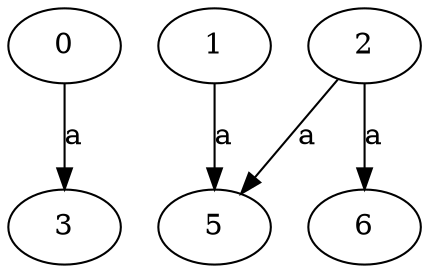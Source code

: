 strict digraph  {
3;
0;
5;
1;
6;
2;
0 -> 3  [label=a];
1 -> 5  [label=a];
2 -> 5  [label=a];
2 -> 6  [label=a];
}

